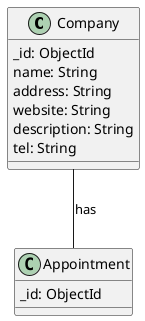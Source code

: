 @startuml

class Company {
    _id: ObjectId
    name: String
    address: String
    website: String
    description: String
    tel: String
}

class Appointment {
    _id: ObjectId
}

Company -- Appointment : has

@enduml